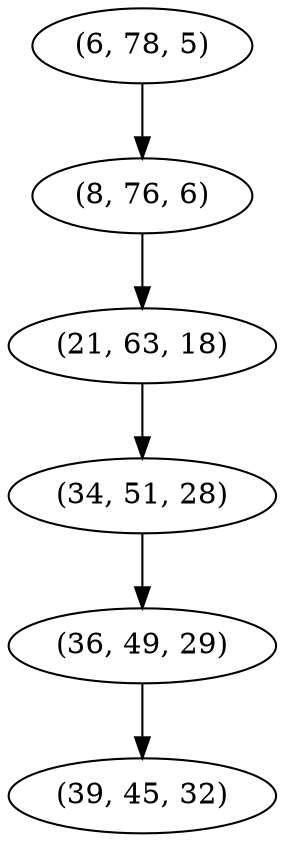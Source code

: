 digraph tree {
    "(6, 78, 5)";
    "(8, 76, 6)";
    "(21, 63, 18)";
    "(34, 51, 28)";
    "(36, 49, 29)";
    "(39, 45, 32)";
    "(6, 78, 5)" -> "(8, 76, 6)";
    "(8, 76, 6)" -> "(21, 63, 18)";
    "(21, 63, 18)" -> "(34, 51, 28)";
    "(34, 51, 28)" -> "(36, 49, 29)";
    "(36, 49, 29)" -> "(39, 45, 32)";
}
